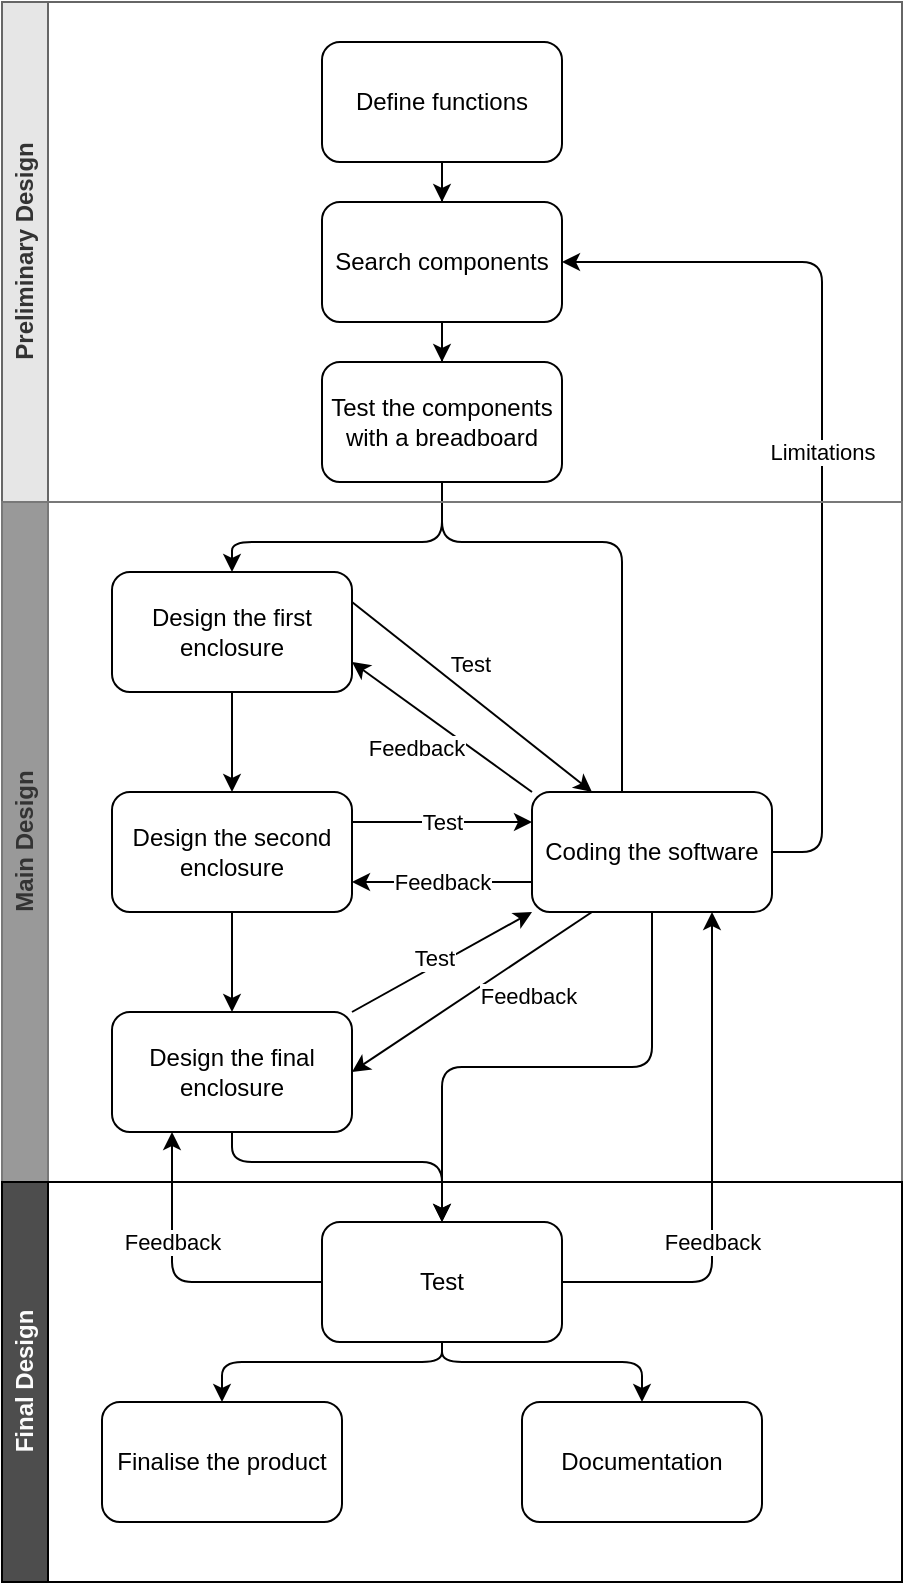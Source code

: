 <mxfile version="20.7.4" type="device"><diagram id="tdhSzn5pa33wOQ1ro1M1" name="Page-1"><mxGraphModel dx="1687" dy="1005" grid="1" gridSize="10" guides="1" tooltips="1" connect="1" arrows="1" fold="1" page="1" pageScale="1" pageWidth="1654" pageHeight="1169" math="0" shadow="0"><root><mxCell id="0"/><mxCell id="1" parent="0"/><mxCell id="ifrGPOC8g7iYWMz3WcLH-7" value="" style="edgeStyle=orthogonalEdgeStyle;rounded=1;orthogonalLoop=1;jettySize=auto;html=1;" edge="1" parent="1" source="ifrGPOC8g7iYWMz3WcLH-4" target="ifrGPOC8g7iYWMz3WcLH-6"><mxGeometry relative="1" as="geometry"><Array as="points"><mxPoint x="410" y="430"/><mxPoint x="305" y="430"/></Array></mxGeometry></mxCell><mxCell id="ifrGPOC8g7iYWMz3WcLH-9" style="edgeStyle=orthogonalEdgeStyle;rounded=1;orthogonalLoop=1;jettySize=auto;html=1;entryX=0.5;entryY=0;entryDx=0;entryDy=0;" edge="1" parent="1" source="ifrGPOC8g7iYWMz3WcLH-4" target="ifrGPOC8g7iYWMz3WcLH-8"><mxGeometry relative="1" as="geometry"><Array as="points"><mxPoint x="410" y="430"/><mxPoint x="500" y="430"/><mxPoint x="500" y="590"/></Array></mxGeometry></mxCell><mxCell id="ifrGPOC8g7iYWMz3WcLH-27" value="Limitations" style="edgeStyle=orthogonalEdgeStyle;sketch=0;orthogonalLoop=1;jettySize=auto;html=1;entryX=1;entryY=0.5;entryDx=0;entryDy=0;strokeColor=default;exitX=1;exitY=0.5;exitDx=0;exitDy=0;" edge="1" parent="1" source="ifrGPOC8g7iYWMz3WcLH-8" target="ifrGPOC8g7iYWMz3WcLH-2"><mxGeometry relative="1" as="geometry"><Array as="points"><mxPoint x="600" y="585"/><mxPoint x="600" y="290"/></Array></mxGeometry></mxCell><mxCell id="ifrGPOC8g7iYWMz3WcLH-29" value="" style="edgeStyle=orthogonalEdgeStyle;sketch=0;orthogonalLoop=1;jettySize=auto;html=1;strokeColor=default;" edge="1" parent="1" source="ifrGPOC8g7iYWMz3WcLH-8" target="ifrGPOC8g7iYWMz3WcLH-28"><mxGeometry relative="1" as="geometry"/></mxCell><mxCell id="ifrGPOC8g7iYWMz3WcLH-30" style="edgeStyle=orthogonalEdgeStyle;sketch=0;orthogonalLoop=1;jettySize=auto;html=1;entryX=0.5;entryY=0;entryDx=0;entryDy=0;strokeColor=default;" edge="1" parent="1" source="ifrGPOC8g7iYWMz3WcLH-18" target="ifrGPOC8g7iYWMz3WcLH-28"><mxGeometry relative="1" as="geometry"><Array as="points"><mxPoint x="305" y="740"/><mxPoint x="410" y="740"/></Array></mxGeometry></mxCell><mxCell id="ifrGPOC8g7iYWMz3WcLH-34" value="Preliminary&amp;nbsp;Design" style="swimlane;horizontal=0;whiteSpace=wrap;html=1;fillColor=#E6E6E6;fontColor=#333333;strokeColor=#666666;" vertex="1" parent="1"><mxGeometry x="190" y="160" width="450" height="250" as="geometry"/></mxCell><mxCell id="ifrGPOC8g7iYWMz3WcLH-1" value="Define functions" style="rounded=1;whiteSpace=wrap;html=1;" vertex="1" parent="ifrGPOC8g7iYWMz3WcLH-34"><mxGeometry x="160" y="20" width="120" height="60" as="geometry"/></mxCell><mxCell id="ifrGPOC8g7iYWMz3WcLH-2" value="Search components" style="whiteSpace=wrap;html=1;rounded=1;" vertex="1" parent="ifrGPOC8g7iYWMz3WcLH-34"><mxGeometry x="160" y="100" width="120" height="60" as="geometry"/></mxCell><mxCell id="ifrGPOC8g7iYWMz3WcLH-4" value="Test the components with a breadboard" style="whiteSpace=wrap;html=1;rounded=1;" vertex="1" parent="ifrGPOC8g7iYWMz3WcLH-34"><mxGeometry x="160" y="180" width="120" height="60" as="geometry"/></mxCell><mxCell id="ifrGPOC8g7iYWMz3WcLH-3" value="" style="edgeStyle=orthogonalEdgeStyle;rounded=0;orthogonalLoop=1;jettySize=auto;html=1;" edge="1" parent="ifrGPOC8g7iYWMz3WcLH-34" source="ifrGPOC8g7iYWMz3WcLH-1" target="ifrGPOC8g7iYWMz3WcLH-2"><mxGeometry relative="1" as="geometry"/></mxCell><mxCell id="ifrGPOC8g7iYWMz3WcLH-5" value="" style="edgeStyle=orthogonalEdgeStyle;rounded=0;orthogonalLoop=1;jettySize=auto;html=1;" edge="1" parent="ifrGPOC8g7iYWMz3WcLH-34" source="ifrGPOC8g7iYWMz3WcLH-2" target="ifrGPOC8g7iYWMz3WcLH-4"><mxGeometry relative="1" as="geometry"/></mxCell><mxCell id="ifrGPOC8g7iYWMz3WcLH-41" value="Main Design" style="swimlane;horizontal=0;whiteSpace=wrap;html=1;fillColor=#999999;fontColor=#333333;strokeColor=#787878;fillStyle=auto;" vertex="1" parent="1"><mxGeometry x="190" y="410" width="450" height="340" as="geometry"><mxRectangle x="190" y="410" width="40" height="100" as="alternateBounds"/></mxGeometry></mxCell><mxCell id="ifrGPOC8g7iYWMz3WcLH-18" value="Design the final enclosure" style="whiteSpace=wrap;html=1;rounded=1;" vertex="1" parent="ifrGPOC8g7iYWMz3WcLH-41"><mxGeometry x="55" y="255" width="120" height="60" as="geometry"/></mxCell><mxCell id="ifrGPOC8g7iYWMz3WcLH-16" value="Design the second enclosure" style="whiteSpace=wrap;html=1;rounded=1;" vertex="1" parent="ifrGPOC8g7iYWMz3WcLH-41"><mxGeometry x="55" y="145" width="120" height="60" as="geometry"/></mxCell><mxCell id="ifrGPOC8g7iYWMz3WcLH-6" value="Design the first enclosure" style="whiteSpace=wrap;html=1;rounded=1;" vertex="1" parent="ifrGPOC8g7iYWMz3WcLH-41"><mxGeometry x="55" y="35" width="120" height="60" as="geometry"/></mxCell><mxCell id="ifrGPOC8g7iYWMz3WcLH-8" value="Coding the software" style="whiteSpace=wrap;html=1;rounded=1;" vertex="1" parent="ifrGPOC8g7iYWMz3WcLH-41"><mxGeometry x="265" y="145" width="120" height="60" as="geometry"/></mxCell><mxCell id="ifrGPOC8g7iYWMz3WcLH-19" value="" style="edgeStyle=none;sketch=0;orthogonalLoop=1;jettySize=auto;html=1;strokeColor=default;" edge="1" parent="ifrGPOC8g7iYWMz3WcLH-41" source="ifrGPOC8g7iYWMz3WcLH-16" target="ifrGPOC8g7iYWMz3WcLH-18"><mxGeometry relative="1" as="geometry"/></mxCell><mxCell id="ifrGPOC8g7iYWMz3WcLH-17" value="" style="edgeStyle=none;sketch=0;orthogonalLoop=1;jettySize=auto;html=1;strokeColor=default;" edge="1" parent="ifrGPOC8g7iYWMz3WcLH-41" source="ifrGPOC8g7iYWMz3WcLH-6" target="ifrGPOC8g7iYWMz3WcLH-16"><mxGeometry relative="1" as="geometry"/></mxCell><mxCell id="ifrGPOC8g7iYWMz3WcLH-14" value="Test" style="orthogonalLoop=1;jettySize=auto;html=1;exitX=1;exitY=0.25;exitDx=0;exitDy=0;entryX=0.25;entryY=0;entryDx=0;entryDy=0;strokeColor=default;" edge="1" parent="ifrGPOC8g7iYWMz3WcLH-41" source="ifrGPOC8g7iYWMz3WcLH-6" target="ifrGPOC8g7iYWMz3WcLH-8"><mxGeometry x="-0.146" y="12" relative="1" as="geometry"><mxPoint as="offset"/></mxGeometry></mxCell><mxCell id="ifrGPOC8g7iYWMz3WcLH-20" value="Test" style="edgeStyle=none;sketch=0;orthogonalLoop=1;jettySize=auto;html=1;exitX=1;exitY=0.25;exitDx=0;exitDy=0;entryX=0;entryY=0.25;entryDx=0;entryDy=0;strokeColor=default;" edge="1" parent="ifrGPOC8g7iYWMz3WcLH-41" source="ifrGPOC8g7iYWMz3WcLH-16" target="ifrGPOC8g7iYWMz3WcLH-8"><mxGeometry relative="1" as="geometry"/></mxCell><mxCell id="ifrGPOC8g7iYWMz3WcLH-15" value="Feedback" style="sketch=0;orthogonalLoop=1;jettySize=auto;html=1;exitX=0;exitY=0;exitDx=0;exitDy=0;entryX=1;entryY=0.75;entryDx=0;entryDy=0;strokeColor=default;" edge="1" parent="ifrGPOC8g7iYWMz3WcLH-41" source="ifrGPOC8g7iYWMz3WcLH-8" target="ifrGPOC8g7iYWMz3WcLH-6"><mxGeometry x="0.074" y="16" relative="1" as="geometry"><mxPoint as="offset"/></mxGeometry></mxCell><mxCell id="ifrGPOC8g7iYWMz3WcLH-21" value="Feedback" style="edgeStyle=none;sketch=0;orthogonalLoop=1;jettySize=auto;html=1;exitX=0;exitY=0.75;exitDx=0;exitDy=0;entryX=1;entryY=0.75;entryDx=0;entryDy=0;strokeColor=default;" edge="1" parent="ifrGPOC8g7iYWMz3WcLH-41" source="ifrGPOC8g7iYWMz3WcLH-8" target="ifrGPOC8g7iYWMz3WcLH-16"><mxGeometry relative="1" as="geometry"/></mxCell><mxCell id="ifrGPOC8g7iYWMz3WcLH-24" value="Test" style="edgeStyle=none;sketch=0;orthogonalLoop=1;jettySize=auto;html=1;exitX=1;exitY=0;exitDx=0;exitDy=0;entryX=0;entryY=1;entryDx=0;entryDy=0;strokeColor=default;" edge="1" parent="ifrGPOC8g7iYWMz3WcLH-41" source="ifrGPOC8g7iYWMz3WcLH-18" target="ifrGPOC8g7iYWMz3WcLH-8"><mxGeometry x="-0.062" y="3" relative="1" as="geometry"><mxPoint y="-1" as="offset"/></mxGeometry></mxCell><mxCell id="ifrGPOC8g7iYWMz3WcLH-25" value="Feedback" style="edgeStyle=none;sketch=0;orthogonalLoop=1;jettySize=auto;html=1;exitX=0.25;exitY=1;exitDx=0;exitDy=0;entryX=1;entryY=0.5;entryDx=0;entryDy=0;strokeColor=default;" edge="1" parent="ifrGPOC8g7iYWMz3WcLH-41" source="ifrGPOC8g7iYWMz3WcLH-8" target="ifrGPOC8g7iYWMz3WcLH-18"><mxGeometry x="-0.313" y="17" relative="1" as="geometry"><mxPoint as="offset"/></mxGeometry></mxCell><mxCell id="ifrGPOC8g7iYWMz3WcLH-55" value="&lt;font color=&quot;#fcfcfc&quot;&gt;Final Design&lt;/font&gt;" style="swimlane;horizontal=0;whiteSpace=wrap;html=1;fillColor=#4D4D4D;" vertex="1" parent="1"><mxGeometry x="190" y="750" width="450" height="200" as="geometry"/></mxCell><mxCell id="ifrGPOC8g7iYWMz3WcLH-31" value="Finalise the product" style="whiteSpace=wrap;html=1;rounded=1;" vertex="1" parent="ifrGPOC8g7iYWMz3WcLH-55"><mxGeometry x="50" y="110" width="120" height="60" as="geometry"/></mxCell><mxCell id="ifrGPOC8g7iYWMz3WcLH-58" value="Documentation" style="whiteSpace=wrap;html=1;rounded=1;" vertex="1" parent="ifrGPOC8g7iYWMz3WcLH-55"><mxGeometry x="260" y="110" width="120" height="60" as="geometry"/></mxCell><mxCell id="ifrGPOC8g7iYWMz3WcLH-28" value="Test" style="whiteSpace=wrap;html=1;rounded=1;" vertex="1" parent="ifrGPOC8g7iYWMz3WcLH-55"><mxGeometry x="160" y="20" width="120" height="60" as="geometry"/></mxCell><mxCell id="ifrGPOC8g7iYWMz3WcLH-57" value="" style="edgeStyle=orthogonalEdgeStyle;rounded=1;sketch=0;orthogonalLoop=1;jettySize=auto;html=1;strokeColor=default;" edge="1" parent="ifrGPOC8g7iYWMz3WcLH-55" source="ifrGPOC8g7iYWMz3WcLH-28" target="ifrGPOC8g7iYWMz3WcLH-31"><mxGeometry relative="1" as="geometry"><Array as="points"><mxPoint x="220" y="90"/><mxPoint x="110" y="90"/></Array></mxGeometry></mxCell><mxCell id="ifrGPOC8g7iYWMz3WcLH-59" value="" style="edgeStyle=orthogonalEdgeStyle;rounded=1;sketch=0;orthogonalLoop=1;jettySize=auto;html=1;strokeColor=default;" edge="1" parent="ifrGPOC8g7iYWMz3WcLH-55" source="ifrGPOC8g7iYWMz3WcLH-28" target="ifrGPOC8g7iYWMz3WcLH-58"><mxGeometry relative="1" as="geometry"><Array as="points"><mxPoint x="220" y="90"/><mxPoint x="320" y="90"/></Array></mxGeometry></mxCell><mxCell id="ifrGPOC8g7iYWMz3WcLH-61" value="&lt;font color=&quot;#000000&quot;&gt;Feedback&lt;/font&gt;" style="edgeStyle=orthogonalEdgeStyle;rounded=1;sketch=0;orthogonalLoop=1;jettySize=auto;html=1;exitX=0;exitY=0.5;exitDx=0;exitDy=0;entryX=0.25;entryY=1;entryDx=0;entryDy=0;strokeColor=default;fontColor=#FCFCFC;" edge="1" parent="1" source="ifrGPOC8g7iYWMz3WcLH-28" target="ifrGPOC8g7iYWMz3WcLH-18"><mxGeometry x="0.267" relative="1" as="geometry"><mxPoint as="offset"/></mxGeometry></mxCell><mxCell id="ifrGPOC8g7iYWMz3WcLH-62" value="&lt;font color=&quot;#000000&quot;&gt;Feedback&lt;/font&gt;" style="edgeStyle=orthogonalEdgeStyle;rounded=1;sketch=0;orthogonalLoop=1;jettySize=auto;html=1;entryX=0.75;entryY=1;entryDx=0;entryDy=0;strokeColor=default;fontColor=#FCFCFC;" edge="1" parent="1" source="ifrGPOC8g7iYWMz3WcLH-28" target="ifrGPOC8g7iYWMz3WcLH-8"><mxGeometry x="-0.269" relative="1" as="geometry"><Array as="points"><mxPoint x="545" y="800"/></Array><mxPoint as="offset"/></mxGeometry></mxCell></root></mxGraphModel></diagram></mxfile>